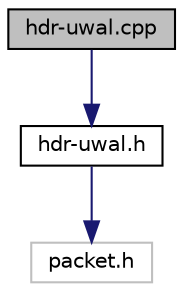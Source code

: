 digraph "hdr-uwal.cpp"
{
 // LATEX_PDF_SIZE
  edge [fontname="Helvetica",fontsize="10",labelfontname="Helvetica",labelfontsize="10"];
  node [fontname="Helvetica",fontsize="10",shape=record];
  Node1 [label="hdr-uwal.cpp",height=0.2,width=0.4,color="black", fillcolor="grey75", style="filled", fontcolor="black",tooltip="Class that allocate the memory for the Uwal header."];
  Node1 -> Node2 [color="midnightblue",fontsize="10",style="solid",fontname="Helvetica"];
  Node2 [label="hdr-uwal.h",height=0.2,width=0.4,color="black", fillcolor="white", style="filled",URL="$hdr-uwal_8h.html",tooltip="Header of the class providing the Uwal header's description."];
  Node2 -> Node3 [color="midnightblue",fontsize="10",style="solid",fontname="Helvetica"];
  Node3 [label="packet.h",height=0.2,width=0.4,color="grey75", fillcolor="white", style="filled",tooltip=" "];
}
